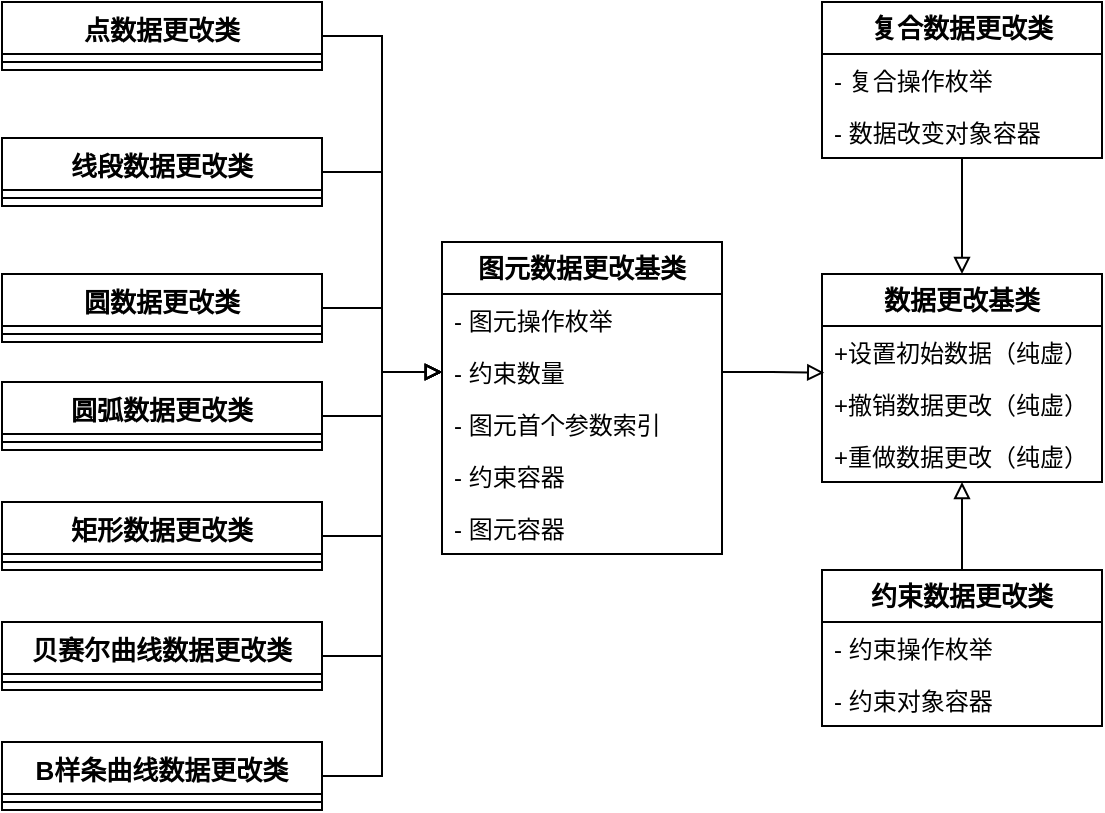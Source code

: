 <mxfile version="24.1.0" type="github">
  <diagram name="第 1 页" id="Fqi6sP_qPkS2GYrcbJYC">
    <mxGraphModel dx="2110" dy="1779" grid="1" gridSize="10" guides="1" tooltips="1" connect="1" arrows="1" fold="1" page="1" pageScale="1" pageWidth="827" pageHeight="1169" math="0" shadow="0">
      <root>
        <mxCell id="0" />
        <mxCell id="1" parent="0" />
        <mxCell id="gVb3ln8y50Pm5yR6Sm1Q-35" style="edgeStyle=orthogonalEdgeStyle;rounded=0;orthogonalLoop=1;jettySize=auto;html=1;entryX=0;entryY=0.5;entryDx=0;entryDy=0;endArrow=block;endFill=0;" edge="1" parent="1" source="kAZNtnE30JV9RJR9WPhK-5" target="gVb3ln8y50Pm5yR6Sm1Q-4">
          <mxGeometry relative="1" as="geometry" />
        </mxCell>
        <mxCell id="kAZNtnE30JV9RJR9WPhK-5" value="圆弧数据更改类" style="swimlane;fontStyle=1;align=center;verticalAlign=top;childLayout=stackLayout;horizontal=1;startSize=26;horizontalStack=0;resizeParent=1;resizeParentMax=0;resizeLast=0;collapsible=1;marginBottom=0;whiteSpace=wrap;html=1;fontSize=13;" parent="1" vertex="1">
          <mxGeometry x="-270" y="-50" width="160" height="34" as="geometry" />
        </mxCell>
        <mxCell id="kAZNtnE30JV9RJR9WPhK-6" value="" style="line;strokeWidth=1;fillColor=none;align=left;verticalAlign=middle;spacingTop=-1;spacingLeft=3;spacingRight=3;rotatable=0;labelPosition=right;points=[];portConstraint=eastwest;strokeColor=inherit;fontSize=13;" parent="kAZNtnE30JV9RJR9WPhK-5" vertex="1">
          <mxGeometry y="26" width="160" height="8" as="geometry" />
        </mxCell>
        <mxCell id="gVb3ln8y50Pm5yR6Sm1Q-36" style="edgeStyle=orthogonalEdgeStyle;rounded=0;orthogonalLoop=1;jettySize=auto;html=1;entryX=0;entryY=0.5;entryDx=0;entryDy=0;endArrow=block;endFill=0;" edge="1" parent="1" source="kAZNtnE30JV9RJR9WPhK-7" target="gVb3ln8y50Pm5yR6Sm1Q-4">
          <mxGeometry relative="1" as="geometry">
            <Array as="points">
              <mxPoint x="-80" y="27" />
              <mxPoint x="-80" y="-55" />
            </Array>
          </mxGeometry>
        </mxCell>
        <mxCell id="kAZNtnE30JV9RJR9WPhK-7" value="矩形数据更改类" style="swimlane;fontStyle=1;align=center;verticalAlign=top;childLayout=stackLayout;horizontal=1;startSize=26;horizontalStack=0;resizeParent=1;resizeParentMax=0;resizeLast=0;collapsible=1;marginBottom=0;whiteSpace=wrap;html=1;fontSize=13;" parent="1" vertex="1">
          <mxGeometry x="-270" y="10" width="160" height="34" as="geometry" />
        </mxCell>
        <mxCell id="kAZNtnE30JV9RJR9WPhK-8" value="" style="line;strokeWidth=1;fillColor=none;align=left;verticalAlign=middle;spacingTop=-1;spacingLeft=3;spacingRight=3;rotatable=0;labelPosition=right;points=[];portConstraint=eastwest;strokeColor=inherit;fontSize=13;" parent="kAZNtnE30JV9RJR9WPhK-7" vertex="1">
          <mxGeometry y="26" width="160" height="8" as="geometry" />
        </mxCell>
        <mxCell id="gVb3ln8y50Pm5yR6Sm1Q-37" style="edgeStyle=orthogonalEdgeStyle;rounded=0;orthogonalLoop=1;jettySize=auto;html=1;entryX=0;entryY=0.5;entryDx=0;entryDy=0;endArrow=block;endFill=0;" edge="1" parent="1" source="kAZNtnE30JV9RJR9WPhK-9" target="gVb3ln8y50Pm5yR6Sm1Q-4">
          <mxGeometry relative="1" as="geometry">
            <Array as="points">
              <mxPoint x="-80" y="87" />
              <mxPoint x="-80" y="-55" />
            </Array>
          </mxGeometry>
        </mxCell>
        <mxCell id="kAZNtnE30JV9RJR9WPhK-9" value="贝赛尔曲线数据更改类" style="swimlane;fontStyle=1;align=center;verticalAlign=top;childLayout=stackLayout;horizontal=1;startSize=26;horizontalStack=0;resizeParent=1;resizeParentMax=0;resizeLast=0;collapsible=1;marginBottom=0;whiteSpace=wrap;html=1;fontSize=13;" parent="1" vertex="1">
          <mxGeometry x="-270" y="70" width="160" height="34" as="geometry" />
        </mxCell>
        <mxCell id="kAZNtnE30JV9RJR9WPhK-10" value="" style="line;strokeWidth=1;fillColor=none;align=left;verticalAlign=middle;spacingTop=-1;spacingLeft=3;spacingRight=3;rotatable=0;labelPosition=right;points=[];portConstraint=eastwest;strokeColor=inherit;fontSize=13;" parent="kAZNtnE30JV9RJR9WPhK-9" vertex="1">
          <mxGeometry y="26" width="160" height="8" as="geometry" />
        </mxCell>
        <mxCell id="gVb3ln8y50Pm5yR6Sm1Q-33" style="edgeStyle=orthogonalEdgeStyle;rounded=0;orthogonalLoop=1;jettySize=auto;html=1;entryX=0;entryY=0.5;entryDx=0;entryDy=0;endArrow=block;endFill=0;" edge="1" parent="1" source="kAZNtnE30JV9RJR9WPhK-18" target="gVb3ln8y50Pm5yR6Sm1Q-4">
          <mxGeometry relative="1" as="geometry">
            <Array as="points">
              <mxPoint x="-80" y="-155" />
              <mxPoint x="-80" y="-55" />
            </Array>
          </mxGeometry>
        </mxCell>
        <mxCell id="kAZNtnE30JV9RJR9WPhK-18" value="线段数据更改类" style="swimlane;fontStyle=1;align=center;verticalAlign=top;childLayout=stackLayout;horizontal=1;startSize=26;horizontalStack=0;resizeParent=1;resizeParentMax=0;resizeLast=0;collapsible=1;marginBottom=0;whiteSpace=wrap;html=1;fontSize=13;" parent="1" vertex="1">
          <mxGeometry x="-270" y="-172" width="160" height="34" as="geometry" />
        </mxCell>
        <mxCell id="kAZNtnE30JV9RJR9WPhK-19" value="" style="line;strokeWidth=1;fillColor=none;align=left;verticalAlign=middle;spacingTop=-1;spacingLeft=3;spacingRight=3;rotatable=0;labelPosition=right;points=[];portConstraint=eastwest;strokeColor=inherit;fontSize=13;" parent="kAZNtnE30JV9RJR9WPhK-18" vertex="1">
          <mxGeometry y="26" width="160" height="8" as="geometry" />
        </mxCell>
        <mxCell id="gVb3ln8y50Pm5yR6Sm1Q-32" style="edgeStyle=orthogonalEdgeStyle;rounded=0;orthogonalLoop=1;jettySize=auto;html=1;entryX=0;entryY=0.5;entryDx=0;entryDy=0;endArrow=block;endFill=0;" edge="1" parent="1" source="kAZNtnE30JV9RJR9WPhK-20" target="gVb3ln8y50Pm5yR6Sm1Q-4">
          <mxGeometry relative="1" as="geometry">
            <Array as="points">
              <mxPoint x="-80" y="-223" />
              <mxPoint x="-80" y="-55" />
            </Array>
          </mxGeometry>
        </mxCell>
        <mxCell id="kAZNtnE30JV9RJR9WPhK-20" value="点数据更改类" style="swimlane;fontStyle=1;align=center;verticalAlign=top;childLayout=stackLayout;horizontal=1;startSize=26;horizontalStack=0;resizeParent=1;resizeParentMax=0;resizeLast=0;collapsible=1;marginBottom=0;whiteSpace=wrap;html=1;fontSize=13;" parent="1" vertex="1">
          <mxGeometry x="-270" y="-240" width="160" height="34" as="geometry" />
        </mxCell>
        <mxCell id="kAZNtnE30JV9RJR9WPhK-21" value="" style="line;strokeWidth=1;fillColor=none;align=left;verticalAlign=middle;spacingTop=-1;spacingLeft=3;spacingRight=3;rotatable=0;labelPosition=right;points=[];portConstraint=eastwest;strokeColor=inherit;fontSize=13;" parent="kAZNtnE30JV9RJR9WPhK-20" vertex="1">
          <mxGeometry y="26" width="160" height="8" as="geometry" />
        </mxCell>
        <mxCell id="gVb3ln8y50Pm5yR6Sm1Q-38" style="edgeStyle=orthogonalEdgeStyle;rounded=0;orthogonalLoop=1;jettySize=auto;html=1;entryX=0;entryY=0.5;entryDx=0;entryDy=0;endArrow=block;endFill=0;" edge="1" parent="1" source="kAZNtnE30JV9RJR9WPhK-22" target="gVb3ln8y50Pm5yR6Sm1Q-4">
          <mxGeometry relative="1" as="geometry">
            <Array as="points">
              <mxPoint x="-80" y="147" />
              <mxPoint x="-80" y="-55" />
            </Array>
          </mxGeometry>
        </mxCell>
        <mxCell id="kAZNtnE30JV9RJR9WPhK-22" value="B样条曲线数据更改类" style="swimlane;fontStyle=1;align=center;verticalAlign=top;childLayout=stackLayout;horizontal=1;startSize=26;horizontalStack=0;resizeParent=1;resizeParentMax=0;resizeLast=0;collapsible=1;marginBottom=0;whiteSpace=wrap;html=1;fontSize=13;" parent="1" vertex="1">
          <mxGeometry x="-270" y="130" width="160" height="34" as="geometry" />
        </mxCell>
        <mxCell id="kAZNtnE30JV9RJR9WPhK-23" value="" style="line;strokeWidth=1;fillColor=none;align=left;verticalAlign=middle;spacingTop=-1;spacingLeft=3;spacingRight=3;rotatable=0;labelPosition=right;points=[];portConstraint=eastwest;strokeColor=inherit;fontSize=13;" parent="kAZNtnE30JV9RJR9WPhK-22" vertex="1">
          <mxGeometry y="26" width="160" height="8" as="geometry" />
        </mxCell>
        <mxCell id="gVb3ln8y50Pm5yR6Sm1Q-34" style="edgeStyle=orthogonalEdgeStyle;rounded=0;orthogonalLoop=1;jettySize=auto;html=1;entryX=0;entryY=0.5;entryDx=0;entryDy=0;endArrow=block;endFill=0;" edge="1" parent="1" source="kAZNtnE30JV9RJR9WPhK-24" target="gVb3ln8y50Pm5yR6Sm1Q-4">
          <mxGeometry relative="1" as="geometry">
            <Array as="points">
              <mxPoint x="-80" y="-87" />
              <mxPoint x="-80" y="-55" />
            </Array>
          </mxGeometry>
        </mxCell>
        <mxCell id="kAZNtnE30JV9RJR9WPhK-24" value="圆数据更改类" style="swimlane;fontStyle=1;align=center;verticalAlign=top;childLayout=stackLayout;horizontal=1;startSize=26;horizontalStack=0;resizeParent=1;resizeParentMax=0;resizeLast=0;collapsible=1;marginBottom=0;whiteSpace=wrap;html=1;fontSize=13;" parent="1" vertex="1">
          <mxGeometry x="-270" y="-104" width="160" height="34" as="geometry" />
        </mxCell>
        <mxCell id="kAZNtnE30JV9RJR9WPhK-25" value="" style="line;strokeWidth=1;fillColor=none;align=left;verticalAlign=middle;spacingTop=-1;spacingLeft=3;spacingRight=3;rotatable=0;labelPosition=right;points=[];portConstraint=eastwest;strokeColor=inherit;fontSize=13;" parent="kAZNtnE30JV9RJR9WPhK-24" vertex="1">
          <mxGeometry y="26" width="160" height="8" as="geometry" />
        </mxCell>
        <mxCell id="gVb3ln8y50Pm5yR6Sm1Q-1" value="&lt;span style=&quot;font-size: 13px; font-weight: 700;&quot;&gt;图元数据更改基类&lt;/span&gt;" style="swimlane;fontStyle=0;childLayout=stackLayout;horizontal=1;startSize=26;fillColor=none;horizontalStack=0;resizeParent=1;resizeParentMax=0;resizeLast=0;collapsible=1;marginBottom=0;whiteSpace=wrap;html=1;" vertex="1" parent="1">
          <mxGeometry x="-50" y="-120" width="140" height="156" as="geometry" />
        </mxCell>
        <mxCell id="gVb3ln8y50Pm5yR6Sm1Q-3" value="- 图元操作枚举" style="text;strokeColor=none;fillColor=none;align=left;verticalAlign=top;spacingLeft=4;spacingRight=4;overflow=hidden;rotatable=0;points=[[0,0.5],[1,0.5]];portConstraint=eastwest;whiteSpace=wrap;html=1;" vertex="1" parent="gVb3ln8y50Pm5yR6Sm1Q-1">
          <mxGeometry y="26" width="140" height="26" as="geometry" />
        </mxCell>
        <mxCell id="gVb3ln8y50Pm5yR6Sm1Q-4" value="- 约束数量" style="text;strokeColor=none;fillColor=none;align=left;verticalAlign=top;spacingLeft=4;spacingRight=4;overflow=hidden;rotatable=0;points=[[0,0.5],[1,0.5]];portConstraint=eastwest;whiteSpace=wrap;html=1;" vertex="1" parent="gVb3ln8y50Pm5yR6Sm1Q-1">
          <mxGeometry y="52" width="140" height="26" as="geometry" />
        </mxCell>
        <mxCell id="gVb3ln8y50Pm5yR6Sm1Q-5" value="- 图元首个参数索引" style="text;strokeColor=none;fillColor=none;align=left;verticalAlign=top;spacingLeft=4;spacingRight=4;overflow=hidden;rotatable=0;points=[[0,0.5],[1,0.5]];portConstraint=eastwest;whiteSpace=wrap;html=1;" vertex="1" parent="gVb3ln8y50Pm5yR6Sm1Q-1">
          <mxGeometry y="78" width="140" height="26" as="geometry" />
        </mxCell>
        <mxCell id="gVb3ln8y50Pm5yR6Sm1Q-6" value="- 约束容器" style="text;strokeColor=none;fillColor=none;align=left;verticalAlign=top;spacingLeft=4;spacingRight=4;overflow=hidden;rotatable=0;points=[[0,0.5],[1,0.5]];portConstraint=eastwest;whiteSpace=wrap;html=1;" vertex="1" parent="gVb3ln8y50Pm5yR6Sm1Q-1">
          <mxGeometry y="104" width="140" height="26" as="geometry" />
        </mxCell>
        <mxCell id="gVb3ln8y50Pm5yR6Sm1Q-7" value="- 图元容器" style="text;strokeColor=none;fillColor=none;align=left;verticalAlign=top;spacingLeft=4;spacingRight=4;overflow=hidden;rotatable=0;points=[[0,0.5],[1,0.5]];portConstraint=eastwest;whiteSpace=wrap;html=1;" vertex="1" parent="gVb3ln8y50Pm5yR6Sm1Q-1">
          <mxGeometry y="130" width="140" height="26" as="geometry" />
        </mxCell>
        <mxCell id="gVb3ln8y50Pm5yR6Sm1Q-8" value="&lt;span style=&quot;font-size: 13px; font-weight: 700;&quot;&gt;约束数据更改类&lt;/span&gt;" style="swimlane;fontStyle=0;childLayout=stackLayout;horizontal=1;startSize=26;fillColor=none;horizontalStack=0;resizeParent=1;resizeParentMax=0;resizeLast=0;collapsible=1;marginBottom=0;whiteSpace=wrap;html=1;" vertex="1" parent="1">
          <mxGeometry x="140" y="44" width="140" height="78" as="geometry" />
        </mxCell>
        <mxCell id="gVb3ln8y50Pm5yR6Sm1Q-10" value="- 约束操作枚举" style="text;strokeColor=none;fillColor=none;align=left;verticalAlign=top;spacingLeft=4;spacingRight=4;overflow=hidden;rotatable=0;points=[[0,0.5],[1,0.5]];portConstraint=eastwest;whiteSpace=wrap;html=1;" vertex="1" parent="gVb3ln8y50Pm5yR6Sm1Q-8">
          <mxGeometry y="26" width="140" height="26" as="geometry" />
        </mxCell>
        <mxCell id="gVb3ln8y50Pm5yR6Sm1Q-11" value="- 约束对象容器" style="text;strokeColor=none;fillColor=none;align=left;verticalAlign=top;spacingLeft=4;spacingRight=4;overflow=hidden;rotatable=0;points=[[0,0.5],[1,0.5]];portConstraint=eastwest;whiteSpace=wrap;html=1;" vertex="1" parent="gVb3ln8y50Pm5yR6Sm1Q-8">
          <mxGeometry y="52" width="140" height="26" as="geometry" />
        </mxCell>
        <mxCell id="gVb3ln8y50Pm5yR6Sm1Q-25" style="edgeStyle=orthogonalEdgeStyle;rounded=0;orthogonalLoop=1;jettySize=auto;html=1;endArrow=block;endFill=0;" edge="1" parent="1" source="gVb3ln8y50Pm5yR6Sm1Q-15" target="gVb3ln8y50Pm5yR6Sm1Q-19">
          <mxGeometry relative="1" as="geometry" />
        </mxCell>
        <mxCell id="gVb3ln8y50Pm5yR6Sm1Q-15" value="&lt;span style=&quot;font-size: 13px; font-weight: 700;&quot;&gt;复合数据更改类&lt;/span&gt;" style="swimlane;fontStyle=0;childLayout=stackLayout;horizontal=1;startSize=26;fillColor=none;horizontalStack=0;resizeParent=1;resizeParentMax=0;resizeLast=0;collapsible=1;marginBottom=0;whiteSpace=wrap;html=1;" vertex="1" parent="1">
          <mxGeometry x="140" y="-240" width="140" height="78" as="geometry" />
        </mxCell>
        <mxCell id="gVb3ln8y50Pm5yR6Sm1Q-16" value="- 复合操作枚举" style="text;strokeColor=none;fillColor=none;align=left;verticalAlign=top;spacingLeft=4;spacingRight=4;overflow=hidden;rotatable=0;points=[[0,0.5],[1,0.5]];portConstraint=eastwest;whiteSpace=wrap;html=1;" vertex="1" parent="gVb3ln8y50Pm5yR6Sm1Q-15">
          <mxGeometry y="26" width="140" height="26" as="geometry" />
        </mxCell>
        <mxCell id="gVb3ln8y50Pm5yR6Sm1Q-18" value="- 数据改变对象容器" style="text;strokeColor=none;fillColor=none;align=left;verticalAlign=top;spacingLeft=4;spacingRight=4;overflow=hidden;rotatable=0;points=[[0,0.5],[1,0.5]];portConstraint=eastwest;whiteSpace=wrap;html=1;" vertex="1" parent="gVb3ln8y50Pm5yR6Sm1Q-15">
          <mxGeometry y="52" width="140" height="26" as="geometry" />
        </mxCell>
        <mxCell id="gVb3ln8y50Pm5yR6Sm1Q-19" value="&lt;span style=&quot;font-size: 13px; font-weight: 700;&quot;&gt;数据更改基类&lt;/span&gt;" style="swimlane;fontStyle=0;childLayout=stackLayout;horizontal=1;startSize=26;fillColor=none;horizontalStack=0;resizeParent=1;resizeParentMax=0;resizeLast=0;collapsible=1;marginBottom=0;whiteSpace=wrap;html=1;" vertex="1" parent="1">
          <mxGeometry x="140" y="-104" width="140" height="104" as="geometry" />
        </mxCell>
        <mxCell id="gVb3ln8y50Pm5yR6Sm1Q-20" value="+设置初始数据（纯虚）" style="text;strokeColor=none;fillColor=none;align=left;verticalAlign=top;spacingLeft=4;spacingRight=4;overflow=hidden;rotatable=0;points=[[0,0.5],[1,0.5]];portConstraint=eastwest;whiteSpace=wrap;html=1;" vertex="1" parent="gVb3ln8y50Pm5yR6Sm1Q-19">
          <mxGeometry y="26" width="140" height="26" as="geometry" />
        </mxCell>
        <mxCell id="gVb3ln8y50Pm5yR6Sm1Q-21" value="+撤销数据更改（纯虚）" style="text;strokeColor=none;fillColor=none;align=left;verticalAlign=top;spacingLeft=4;spacingRight=4;overflow=hidden;rotatable=0;points=[[0,0.5],[1,0.5]];portConstraint=eastwest;whiteSpace=wrap;html=1;" vertex="1" parent="gVb3ln8y50Pm5yR6Sm1Q-19">
          <mxGeometry y="52" width="140" height="26" as="geometry" />
        </mxCell>
        <mxCell id="gVb3ln8y50Pm5yR6Sm1Q-22" value="+重做数据更改（纯虚）" style="text;strokeColor=none;fillColor=none;align=left;verticalAlign=top;spacingLeft=4;spacingRight=4;overflow=hidden;rotatable=0;points=[[0,0.5],[1,0.5]];portConstraint=eastwest;whiteSpace=wrap;html=1;" vertex="1" parent="gVb3ln8y50Pm5yR6Sm1Q-19">
          <mxGeometry y="78" width="140" height="26" as="geometry" />
        </mxCell>
        <mxCell id="gVb3ln8y50Pm5yR6Sm1Q-31" style="edgeStyle=orthogonalEdgeStyle;rounded=0;orthogonalLoop=1;jettySize=auto;html=1;entryX=0.008;entryY=0.898;entryDx=0;entryDy=0;entryPerimeter=0;endArrow=block;endFill=0;" edge="1" parent="1" source="gVb3ln8y50Pm5yR6Sm1Q-4" target="gVb3ln8y50Pm5yR6Sm1Q-20">
          <mxGeometry relative="1" as="geometry" />
        </mxCell>
        <mxCell id="gVb3ln8y50Pm5yR6Sm1Q-40" style="edgeStyle=orthogonalEdgeStyle;rounded=0;orthogonalLoop=1;jettySize=auto;html=1;entryX=0.5;entryY=1;entryDx=0;entryDy=0;entryPerimeter=0;endArrow=block;endFill=0;" edge="1" parent="1" source="gVb3ln8y50Pm5yR6Sm1Q-8" target="gVb3ln8y50Pm5yR6Sm1Q-22">
          <mxGeometry relative="1" as="geometry" />
        </mxCell>
      </root>
    </mxGraphModel>
  </diagram>
</mxfile>

